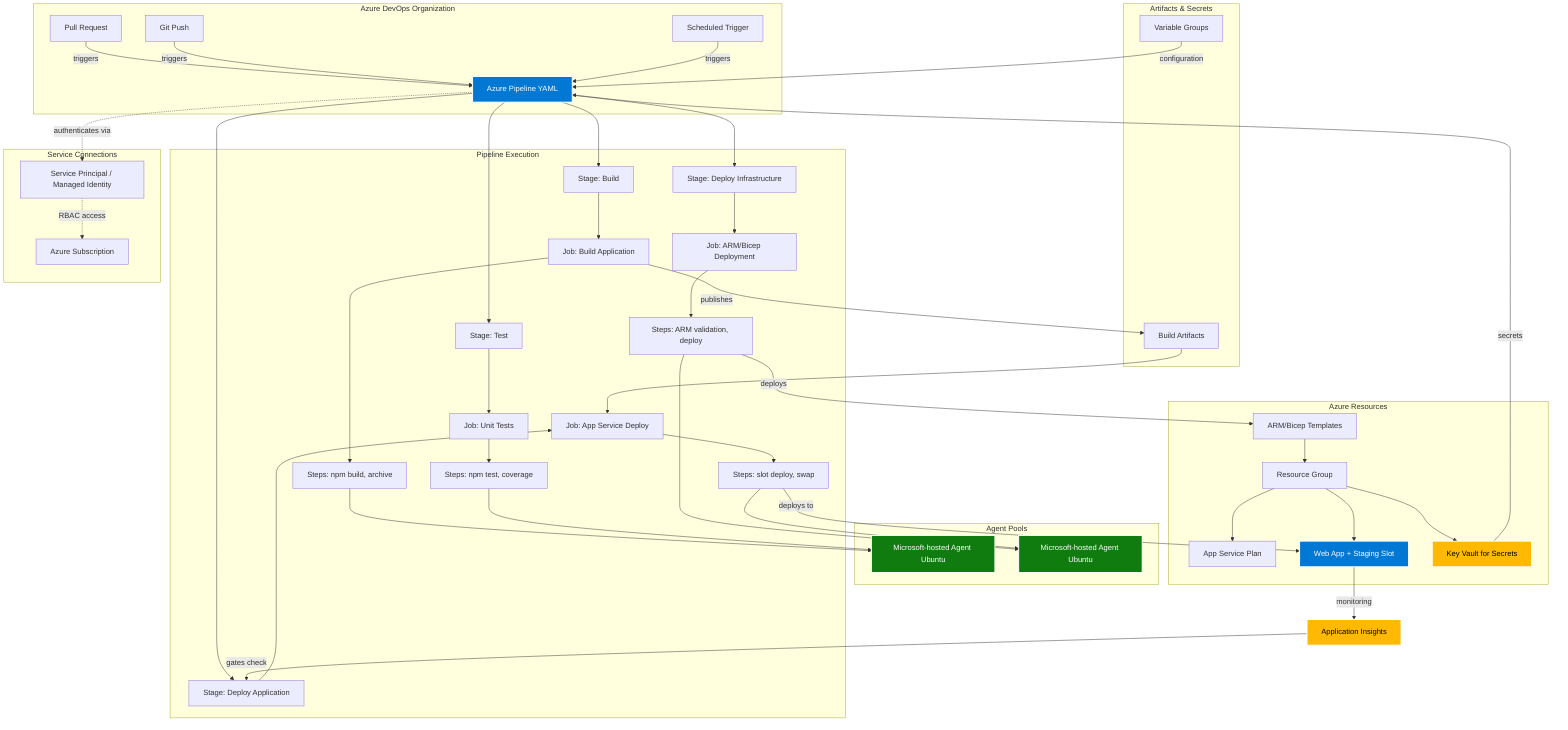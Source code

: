 graph TB
    subgraph "Azure DevOps Organization"
        PR[Pull Request] -->|triggers| Pipeline[Azure Pipeline YAML]
        Push[Git Push] -->|triggers| Pipeline
        Schedule[Scheduled Trigger] -->|triggers| Pipeline
    end
    
    subgraph "Pipeline Execution"
        Pipeline --> Stage1[Stage: Build]
        Pipeline --> Stage2[Stage: Test]
        Pipeline --> Stage3[Stage: Deploy Infrastructure]
        Pipeline --> Stage4[Stage: Deploy Application]
        
        Stage1 --> Job1[Job: Build Application]
        Stage2 --> Job2[Job: Unit Tests]
        Stage3 --> Job3[Job: ARM/Bicep Deployment]
        Stage4 --> Job4[Job: App Service Deploy]
        
        Job1 --> Steps1[Steps: npm build, archive]
        Job2 --> Steps2[Steps: npm test, coverage]
        Job3 --> Steps3[Steps: ARM validation, deploy]
        Job4 --> Steps4[Steps: slot deploy, swap]
    end
    
    subgraph "Agent Pools"
        Steps1 --> Agent1[Microsoft-hosted Agent Ubuntu]
        Steps2 --> Agent1
        Steps3 --> Agent2[Microsoft-hosted Agent Ubuntu]
        Steps4 --> Agent2
    end
    
    subgraph "Azure Resources"
        Steps3 -->|deploys| ARM[ARM/Bicep Templates]
        ARM --> RG[Resource Group]
        RG --> AppPlan[App Service Plan]
        RG --> WebApp[Web App + Staging Slot]
        RG --> KeyVault[Key Vault for Secrets]
        
        Steps4 -->|deploys to| WebApp
    end
    
    subgraph "Artifacts & Secrets"
        Job1 -->|publishes| Artifacts[Build Artifacts]
        Artifacts --> Job4
        KeyVault -->|secrets| Pipeline
        VarGroup[Variable Groups] -->|configuration| Pipeline
    end
    
    subgraph "Service Connections"
        Pipeline -.->|authenticates via| SP[Service Principal / Managed Identity]
        SP -.->|RBAC access| Azure[Azure Subscription]
    end
    
    WebApp -->|monitoring| AppInsights[Application Insights]
    AppInsights -->|gates check| Stage4
    
    style Pipeline fill:#0078d4,stroke:#ffffff,stroke-width:2px,color:#ffffff
    style WebApp fill:#0078d4,stroke:#ffffff,stroke-width:2px,color:#ffffff
    style Agent1 fill:#107c10,stroke:#ffffff,stroke-width:2px,color:#ffffff
    style Agent2 fill:#107c10,stroke:#ffffff,stroke-width:2px,color:#ffffff
    style KeyVault fill:#ffb900,stroke:#ffffff,stroke-width:2px,color:#000000
    style AppInsights fill:#ffb900,stroke:#ffffff,stroke-width:2px,color:#000000